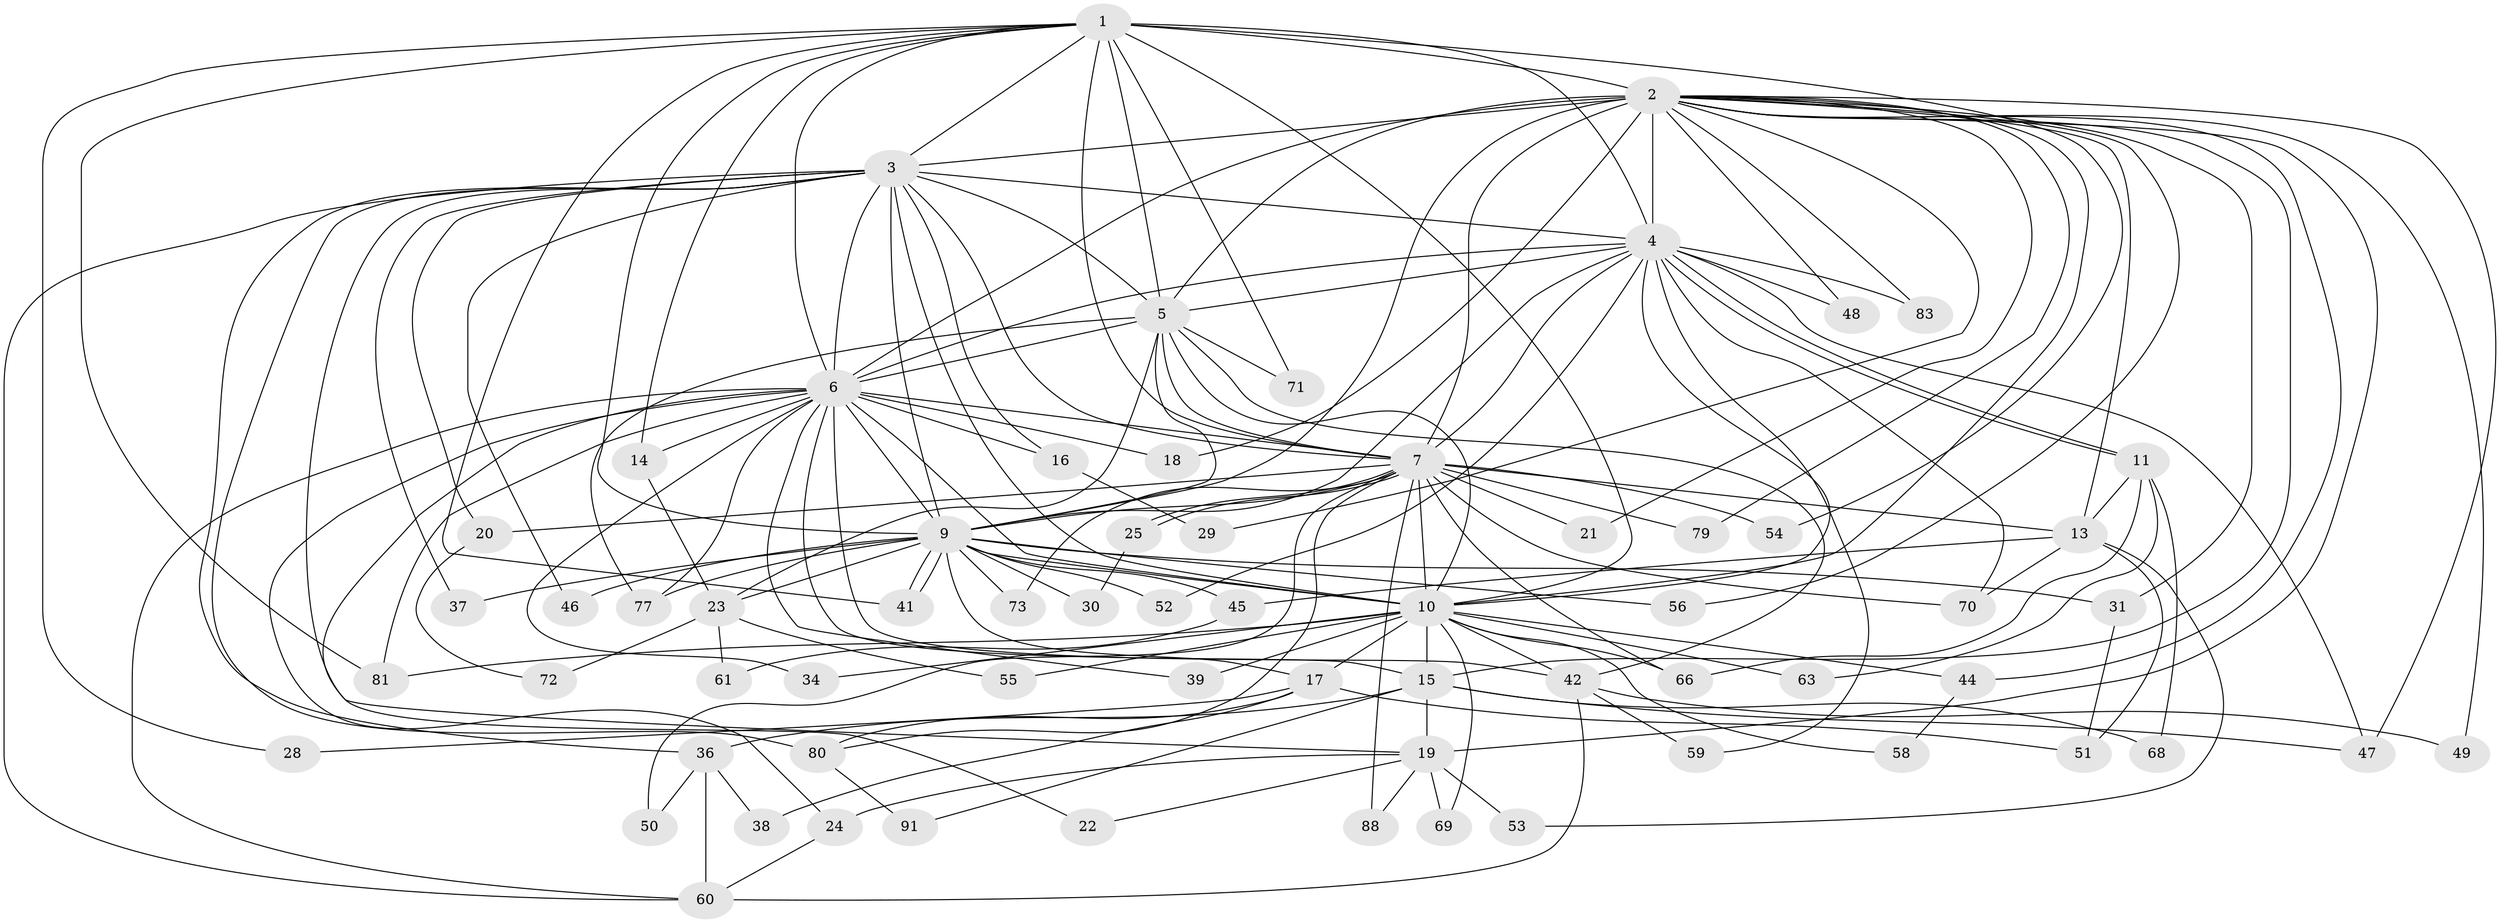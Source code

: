 // Generated by graph-tools (version 1.1) at 2025/23/03/03/25 07:23:46]
// undirected, 66 vertices, 166 edges
graph export_dot {
graph [start="1"]
  node [color=gray90,style=filled];
  1 [super="+89"];
  2 [super="+8"];
  3 [super="+90"];
  4 [super="+65"];
  5 [super="+12"];
  6 [super="+27"];
  7 [super="+87"];
  9 [super="+62"];
  10 [super="+26"];
  11 [super="+40"];
  13 [super="+64"];
  14;
  15 [super="+35"];
  16;
  17;
  18;
  19 [super="+33"];
  20;
  21;
  22;
  23 [super="+32"];
  24 [super="+75"];
  25;
  28;
  29;
  30;
  31;
  34;
  36 [super="+86"];
  37;
  38;
  39;
  41 [super="+43"];
  42 [super="+85"];
  44;
  45;
  46;
  47 [super="+67"];
  48;
  49;
  50;
  51 [super="+57"];
  52;
  53;
  54;
  55;
  56;
  58;
  59;
  60 [super="+82"];
  61;
  63;
  66 [super="+76"];
  68;
  69;
  70 [super="+74"];
  71;
  72;
  73;
  77 [super="+78"];
  79;
  80 [super="+84"];
  81;
  83;
  88;
  91;
  1 -- 2 [weight=2];
  1 -- 3;
  1 -- 4;
  1 -- 5;
  1 -- 6;
  1 -- 7;
  1 -- 9;
  1 -- 10;
  1 -- 14;
  1 -- 28;
  1 -- 54;
  1 -- 71;
  1 -- 81;
  1 -- 41;
  2 -- 3 [weight=2];
  2 -- 4 [weight=3];
  2 -- 5 [weight=2];
  2 -- 6 [weight=2];
  2 -- 7 [weight=3];
  2 -- 9 [weight=2];
  2 -- 10 [weight=2];
  2 -- 44;
  2 -- 83;
  2 -- 13;
  2 -- 15;
  2 -- 79;
  2 -- 18;
  2 -- 21;
  2 -- 29;
  2 -- 31;
  2 -- 48;
  2 -- 49;
  2 -- 56;
  2 -- 19;
  2 -- 47;
  3 -- 4;
  3 -- 5;
  3 -- 6;
  3 -- 7;
  3 -- 9;
  3 -- 10 [weight=2];
  3 -- 16;
  3 -- 19;
  3 -- 20;
  3 -- 36;
  3 -- 37;
  3 -- 46;
  3 -- 60;
  3 -- 80;
  4 -- 5;
  4 -- 6;
  4 -- 7;
  4 -- 9;
  4 -- 10;
  4 -- 11;
  4 -- 11;
  4 -- 47;
  4 -- 48;
  4 -- 52;
  4 -- 59;
  4 -- 83;
  4 -- 70;
  5 -- 6;
  5 -- 7;
  5 -- 9 [weight=2];
  5 -- 10;
  5 -- 42;
  5 -- 71;
  5 -- 77;
  5 -- 23;
  6 -- 7 [weight=2];
  6 -- 9;
  6 -- 10;
  6 -- 14;
  6 -- 15;
  6 -- 16;
  6 -- 18;
  6 -- 22;
  6 -- 24;
  6 -- 34;
  6 -- 39;
  6 -- 42;
  6 -- 60;
  6 -- 81;
  6 -- 77;
  7 -- 9 [weight=2];
  7 -- 10;
  7 -- 13;
  7 -- 20;
  7 -- 21;
  7 -- 25;
  7 -- 25;
  7 -- 50;
  7 -- 54;
  7 -- 66;
  7 -- 70;
  7 -- 73;
  7 -- 79;
  7 -- 80;
  7 -- 88;
  9 -- 10;
  9 -- 17;
  9 -- 23;
  9 -- 30;
  9 -- 31;
  9 -- 37;
  9 -- 41;
  9 -- 41;
  9 -- 45;
  9 -- 46;
  9 -- 52;
  9 -- 56;
  9 -- 73;
  9 -- 77;
  10 -- 17 [weight=2];
  10 -- 34;
  10 -- 44;
  10 -- 55;
  10 -- 58;
  10 -- 63;
  10 -- 66;
  10 -- 69;
  10 -- 81;
  10 -- 39;
  10 -- 42;
  10 -- 15;
  11 -- 63;
  11 -- 68;
  11 -- 13 [weight=2];
  11 -- 66;
  13 -- 45;
  13 -- 51;
  13 -- 53;
  13 -- 70;
  14 -- 23;
  15 -- 19;
  15 -- 47;
  15 -- 68;
  15 -- 91;
  15 -- 36;
  16 -- 29;
  17 -- 28;
  17 -- 38;
  17 -- 51;
  17 -- 80;
  19 -- 22;
  19 -- 24;
  19 -- 53;
  19 -- 69;
  19 -- 88;
  20 -- 72;
  23 -- 55;
  23 -- 72;
  23 -- 61;
  24 -- 60;
  25 -- 30;
  31 -- 51;
  36 -- 38;
  36 -- 50;
  36 -- 60;
  42 -- 49;
  42 -- 59;
  42 -- 60;
  44 -- 58;
  45 -- 61;
  80 -- 91;
}
